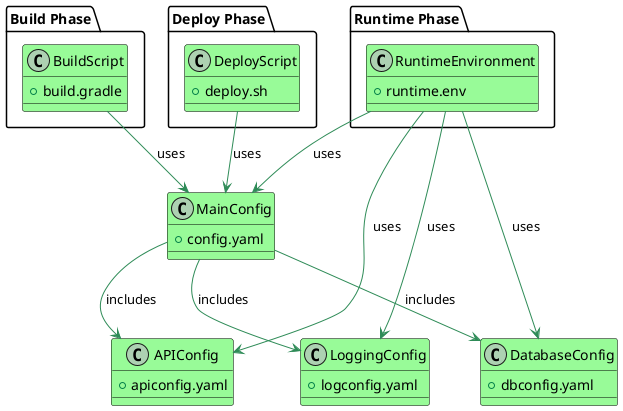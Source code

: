 @startuml
' Define the style
skinparam class {
    BackgroundColor PaleGreen
    ArrowColor SeaGreen
    BorderColor Black
}

' Define classes representing configuration files
class MainConfig {
    +config.yaml
}

class DatabaseConfig {
    +dbconfig.yaml
}

class APIConfig {
    +apiconfig.yaml
}

class LoggingConfig {
    +logconfig.yaml
}

' Define phases
package "Build Phase" {
    class BuildScript {
        +build.gradle
    }
}

package "Deploy Phase" {
    class DeployScript {
        +deploy.sh
    }
}

package "Runtime Phase" {
    class RuntimeEnvironment {
        +runtime.env
    }
}

' Define relationships
MainConfig --> DatabaseConfig : includes
MainConfig --> APIConfig : includes
MainConfig --> LoggingConfig : includes

BuildScript --> MainConfig : uses
DeployScript --> MainConfig : uses
RuntimeEnvironment --> MainConfig : uses
RuntimeEnvironment --> DatabaseConfig : uses
RuntimeEnvironment --> APIConfig : uses
RuntimeEnvironment --> LoggingConfig : uses

@enduml
